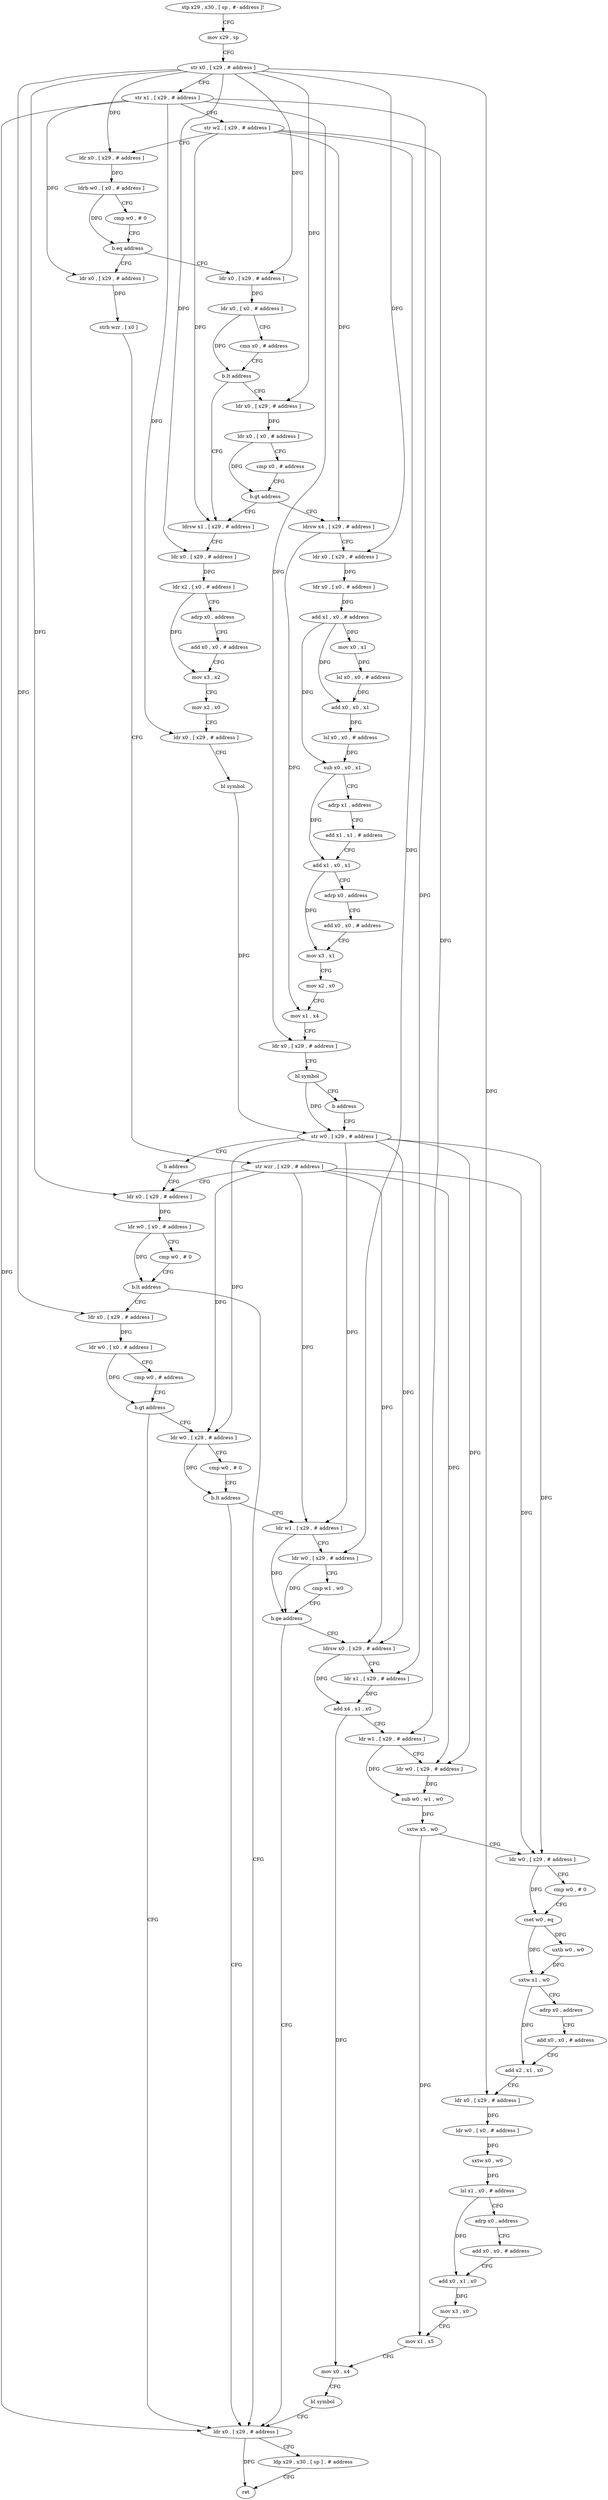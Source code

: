 digraph "func" {
"4344772" [label = "stp x29 , x30 , [ sp , #- address ]!" ]
"4344776" [label = "mov x29 , sp" ]
"4344780" [label = "str x0 , [ x29 , # address ]" ]
"4344784" [label = "str x1 , [ x29 , # address ]" ]
"4344788" [label = "str w2 , [ x29 , # address ]" ]
"4344792" [label = "ldr x0 , [ x29 , # address ]" ]
"4344796" [label = "ldrb w0 , [ x0 , # address ]" ]
"4344800" [label = "cmp w0 , # 0" ]
"4344804" [label = "b.eq address" ]
"4344964" [label = "ldr x0 , [ x29 , # address ]" ]
"4344808" [label = "ldr x0 , [ x29 , # address ]" ]
"4344968" [label = "strb wzr , [ x0 ]" ]
"4344972" [label = "str wzr , [ x29 , # address ]" ]
"4344976" [label = "ldr x0 , [ x29 , # address ]" ]
"4344812" [label = "ldr x0 , [ x0 , # address ]" ]
"4344816" [label = "cmn x0 , # address" ]
"4344820" [label = "b.lt address" ]
"4344920" [label = "ldrsw x1 , [ x29 , # address ]" ]
"4344824" [label = "ldr x0 , [ x29 , # address ]" ]
"4345140" [label = "ldr x0 , [ x29 , # address ]" ]
"4345144" [label = "ldp x29 , x30 , [ sp ] , # address" ]
"4345148" [label = "ret" ]
"4344992" [label = "ldr x0 , [ x29 , # address ]" ]
"4344996" [label = "ldr w0 , [ x0 , # address ]" ]
"4345000" [label = "cmp w0 , # address" ]
"4345004" [label = "b.gt address" ]
"4345008" [label = "ldr w0 , [ x29 , # address ]" ]
"4344924" [label = "ldr x0 , [ x29 , # address ]" ]
"4344928" [label = "ldr x2 , [ x0 , # address ]" ]
"4344932" [label = "adrp x0 , address" ]
"4344936" [label = "add x0 , x0 , # address" ]
"4344940" [label = "mov x3 , x2" ]
"4344944" [label = "mov x2 , x0" ]
"4344948" [label = "ldr x0 , [ x29 , # address ]" ]
"4344952" [label = "bl symbol" ]
"4344956" [label = "str w0 , [ x29 , # address ]" ]
"4344828" [label = "ldr x0 , [ x0 , # address ]" ]
"4344832" [label = "cmp x0 , # address" ]
"4344836" [label = "b.gt address" ]
"4344840" [label = "ldrsw x4 , [ x29 , # address ]" ]
"4345012" [label = "cmp w0 , # 0" ]
"4345016" [label = "b.lt address" ]
"4345020" [label = "ldr w1 , [ x29 , # address ]" ]
"4344980" [label = "ldr w0 , [ x0 , # address ]" ]
"4344984" [label = "cmp w0 , # 0" ]
"4344988" [label = "b.lt address" ]
"4344844" [label = "ldr x0 , [ x29 , # address ]" ]
"4344848" [label = "ldr x0 , [ x0 , # address ]" ]
"4344852" [label = "add x1 , x0 , # address" ]
"4344856" [label = "mov x0 , x1" ]
"4344860" [label = "lsl x0 , x0 , # address" ]
"4344864" [label = "add x0 , x0 , x1" ]
"4344868" [label = "lsl x0 , x0 , # address" ]
"4344872" [label = "sub x0 , x0 , x1" ]
"4344876" [label = "adrp x1 , address" ]
"4344880" [label = "add x1 , x1 , # address" ]
"4344884" [label = "add x1 , x0 , x1" ]
"4344888" [label = "adrp x0 , address" ]
"4344892" [label = "add x0 , x0 , # address" ]
"4344896" [label = "mov x3 , x1" ]
"4344900" [label = "mov x2 , x0" ]
"4344904" [label = "mov x1 , x4" ]
"4344908" [label = "ldr x0 , [ x29 , # address ]" ]
"4344912" [label = "bl symbol" ]
"4344916" [label = "b address" ]
"4345024" [label = "ldr w0 , [ x29 , # address ]" ]
"4345028" [label = "cmp w1 , w0" ]
"4345032" [label = "b.ge address" ]
"4345036" [label = "ldrsw x0 , [ x29 , # address ]" ]
"4344960" [label = "b address" ]
"4345040" [label = "ldr x1 , [ x29 , # address ]" ]
"4345044" [label = "add x4 , x1 , x0" ]
"4345048" [label = "ldr w1 , [ x29 , # address ]" ]
"4345052" [label = "ldr w0 , [ x29 , # address ]" ]
"4345056" [label = "sub w0 , w1 , w0" ]
"4345060" [label = "sxtw x5 , w0" ]
"4345064" [label = "ldr w0 , [ x29 , # address ]" ]
"4345068" [label = "cmp w0 , # 0" ]
"4345072" [label = "cset w0 , eq" ]
"4345076" [label = "uxtb w0 , w0" ]
"4345080" [label = "sxtw x1 , w0" ]
"4345084" [label = "adrp x0 , address" ]
"4345088" [label = "add x0 , x0 , # address" ]
"4345092" [label = "add x2 , x1 , x0" ]
"4345096" [label = "ldr x0 , [ x29 , # address ]" ]
"4345100" [label = "ldr w0 , [ x0 , # address ]" ]
"4345104" [label = "sxtw x0 , w0" ]
"4345108" [label = "lsl x1 , x0 , # address" ]
"4345112" [label = "adrp x0 , address" ]
"4345116" [label = "add x0 , x0 , # address" ]
"4345120" [label = "add x0 , x1 , x0" ]
"4345124" [label = "mov x3 , x0" ]
"4345128" [label = "mov x1 , x5" ]
"4345132" [label = "mov x0 , x4" ]
"4345136" [label = "bl symbol" ]
"4344772" -> "4344776" [ label = "CFG" ]
"4344776" -> "4344780" [ label = "CFG" ]
"4344780" -> "4344784" [ label = "CFG" ]
"4344780" -> "4344792" [ label = "DFG" ]
"4344780" -> "4344808" [ label = "DFG" ]
"4344780" -> "4344976" [ label = "DFG" ]
"4344780" -> "4344924" [ label = "DFG" ]
"4344780" -> "4344824" [ label = "DFG" ]
"4344780" -> "4344992" [ label = "DFG" ]
"4344780" -> "4344844" [ label = "DFG" ]
"4344780" -> "4345096" [ label = "DFG" ]
"4344784" -> "4344788" [ label = "CFG" ]
"4344784" -> "4344964" [ label = "DFG" ]
"4344784" -> "4344948" [ label = "DFG" ]
"4344784" -> "4345140" [ label = "DFG" ]
"4344784" -> "4344908" [ label = "DFG" ]
"4344784" -> "4345040" [ label = "DFG" ]
"4344788" -> "4344792" [ label = "CFG" ]
"4344788" -> "4344920" [ label = "DFG" ]
"4344788" -> "4344840" [ label = "DFG" ]
"4344788" -> "4345024" [ label = "DFG" ]
"4344788" -> "4345048" [ label = "DFG" ]
"4344792" -> "4344796" [ label = "DFG" ]
"4344796" -> "4344800" [ label = "CFG" ]
"4344796" -> "4344804" [ label = "DFG" ]
"4344800" -> "4344804" [ label = "CFG" ]
"4344804" -> "4344964" [ label = "CFG" ]
"4344804" -> "4344808" [ label = "CFG" ]
"4344964" -> "4344968" [ label = "DFG" ]
"4344808" -> "4344812" [ label = "DFG" ]
"4344968" -> "4344972" [ label = "CFG" ]
"4344972" -> "4344976" [ label = "CFG" ]
"4344972" -> "4345008" [ label = "DFG" ]
"4344972" -> "4345020" [ label = "DFG" ]
"4344972" -> "4345036" [ label = "DFG" ]
"4344972" -> "4345052" [ label = "DFG" ]
"4344972" -> "4345064" [ label = "DFG" ]
"4344976" -> "4344980" [ label = "DFG" ]
"4344812" -> "4344816" [ label = "CFG" ]
"4344812" -> "4344820" [ label = "DFG" ]
"4344816" -> "4344820" [ label = "CFG" ]
"4344820" -> "4344920" [ label = "CFG" ]
"4344820" -> "4344824" [ label = "CFG" ]
"4344920" -> "4344924" [ label = "CFG" ]
"4344824" -> "4344828" [ label = "DFG" ]
"4345140" -> "4345144" [ label = "CFG" ]
"4345140" -> "4345148" [ label = "DFG" ]
"4345144" -> "4345148" [ label = "CFG" ]
"4344992" -> "4344996" [ label = "DFG" ]
"4344996" -> "4345000" [ label = "CFG" ]
"4344996" -> "4345004" [ label = "DFG" ]
"4345000" -> "4345004" [ label = "CFG" ]
"4345004" -> "4345140" [ label = "CFG" ]
"4345004" -> "4345008" [ label = "CFG" ]
"4345008" -> "4345012" [ label = "CFG" ]
"4345008" -> "4345016" [ label = "DFG" ]
"4344924" -> "4344928" [ label = "DFG" ]
"4344928" -> "4344932" [ label = "CFG" ]
"4344928" -> "4344940" [ label = "DFG" ]
"4344932" -> "4344936" [ label = "CFG" ]
"4344936" -> "4344940" [ label = "CFG" ]
"4344940" -> "4344944" [ label = "CFG" ]
"4344944" -> "4344948" [ label = "CFG" ]
"4344948" -> "4344952" [ label = "CFG" ]
"4344952" -> "4344956" [ label = "DFG" ]
"4344956" -> "4344960" [ label = "CFG" ]
"4344956" -> "4345008" [ label = "DFG" ]
"4344956" -> "4345020" [ label = "DFG" ]
"4344956" -> "4345036" [ label = "DFG" ]
"4344956" -> "4345052" [ label = "DFG" ]
"4344956" -> "4345064" [ label = "DFG" ]
"4344828" -> "4344832" [ label = "CFG" ]
"4344828" -> "4344836" [ label = "DFG" ]
"4344832" -> "4344836" [ label = "CFG" ]
"4344836" -> "4344920" [ label = "CFG" ]
"4344836" -> "4344840" [ label = "CFG" ]
"4344840" -> "4344844" [ label = "CFG" ]
"4344840" -> "4344904" [ label = "DFG" ]
"4345012" -> "4345016" [ label = "CFG" ]
"4345016" -> "4345140" [ label = "CFG" ]
"4345016" -> "4345020" [ label = "CFG" ]
"4345020" -> "4345024" [ label = "CFG" ]
"4345020" -> "4345032" [ label = "DFG" ]
"4344980" -> "4344984" [ label = "CFG" ]
"4344980" -> "4344988" [ label = "DFG" ]
"4344984" -> "4344988" [ label = "CFG" ]
"4344988" -> "4345140" [ label = "CFG" ]
"4344988" -> "4344992" [ label = "CFG" ]
"4344844" -> "4344848" [ label = "DFG" ]
"4344848" -> "4344852" [ label = "DFG" ]
"4344852" -> "4344856" [ label = "DFG" ]
"4344852" -> "4344864" [ label = "DFG" ]
"4344852" -> "4344872" [ label = "DFG" ]
"4344856" -> "4344860" [ label = "DFG" ]
"4344860" -> "4344864" [ label = "DFG" ]
"4344864" -> "4344868" [ label = "DFG" ]
"4344868" -> "4344872" [ label = "DFG" ]
"4344872" -> "4344876" [ label = "CFG" ]
"4344872" -> "4344884" [ label = "DFG" ]
"4344876" -> "4344880" [ label = "CFG" ]
"4344880" -> "4344884" [ label = "CFG" ]
"4344884" -> "4344888" [ label = "CFG" ]
"4344884" -> "4344896" [ label = "DFG" ]
"4344888" -> "4344892" [ label = "CFG" ]
"4344892" -> "4344896" [ label = "CFG" ]
"4344896" -> "4344900" [ label = "CFG" ]
"4344900" -> "4344904" [ label = "CFG" ]
"4344904" -> "4344908" [ label = "CFG" ]
"4344908" -> "4344912" [ label = "CFG" ]
"4344912" -> "4344916" [ label = "CFG" ]
"4344912" -> "4344956" [ label = "DFG" ]
"4344916" -> "4344956" [ label = "CFG" ]
"4345024" -> "4345028" [ label = "CFG" ]
"4345024" -> "4345032" [ label = "DFG" ]
"4345028" -> "4345032" [ label = "CFG" ]
"4345032" -> "4345140" [ label = "CFG" ]
"4345032" -> "4345036" [ label = "CFG" ]
"4345036" -> "4345040" [ label = "CFG" ]
"4345036" -> "4345044" [ label = "DFG" ]
"4344960" -> "4344976" [ label = "CFG" ]
"4345040" -> "4345044" [ label = "DFG" ]
"4345044" -> "4345048" [ label = "CFG" ]
"4345044" -> "4345132" [ label = "DFG" ]
"4345048" -> "4345052" [ label = "CFG" ]
"4345048" -> "4345056" [ label = "DFG" ]
"4345052" -> "4345056" [ label = "DFG" ]
"4345056" -> "4345060" [ label = "DFG" ]
"4345060" -> "4345064" [ label = "CFG" ]
"4345060" -> "4345128" [ label = "DFG" ]
"4345064" -> "4345068" [ label = "CFG" ]
"4345064" -> "4345072" [ label = "DFG" ]
"4345068" -> "4345072" [ label = "CFG" ]
"4345072" -> "4345076" [ label = "DFG" ]
"4345072" -> "4345080" [ label = "DFG" ]
"4345076" -> "4345080" [ label = "DFG" ]
"4345080" -> "4345084" [ label = "CFG" ]
"4345080" -> "4345092" [ label = "DFG" ]
"4345084" -> "4345088" [ label = "CFG" ]
"4345088" -> "4345092" [ label = "CFG" ]
"4345092" -> "4345096" [ label = "CFG" ]
"4345096" -> "4345100" [ label = "DFG" ]
"4345100" -> "4345104" [ label = "DFG" ]
"4345104" -> "4345108" [ label = "DFG" ]
"4345108" -> "4345112" [ label = "CFG" ]
"4345108" -> "4345120" [ label = "DFG" ]
"4345112" -> "4345116" [ label = "CFG" ]
"4345116" -> "4345120" [ label = "CFG" ]
"4345120" -> "4345124" [ label = "DFG" ]
"4345124" -> "4345128" [ label = "CFG" ]
"4345128" -> "4345132" [ label = "CFG" ]
"4345132" -> "4345136" [ label = "CFG" ]
"4345136" -> "4345140" [ label = "CFG" ]
}
